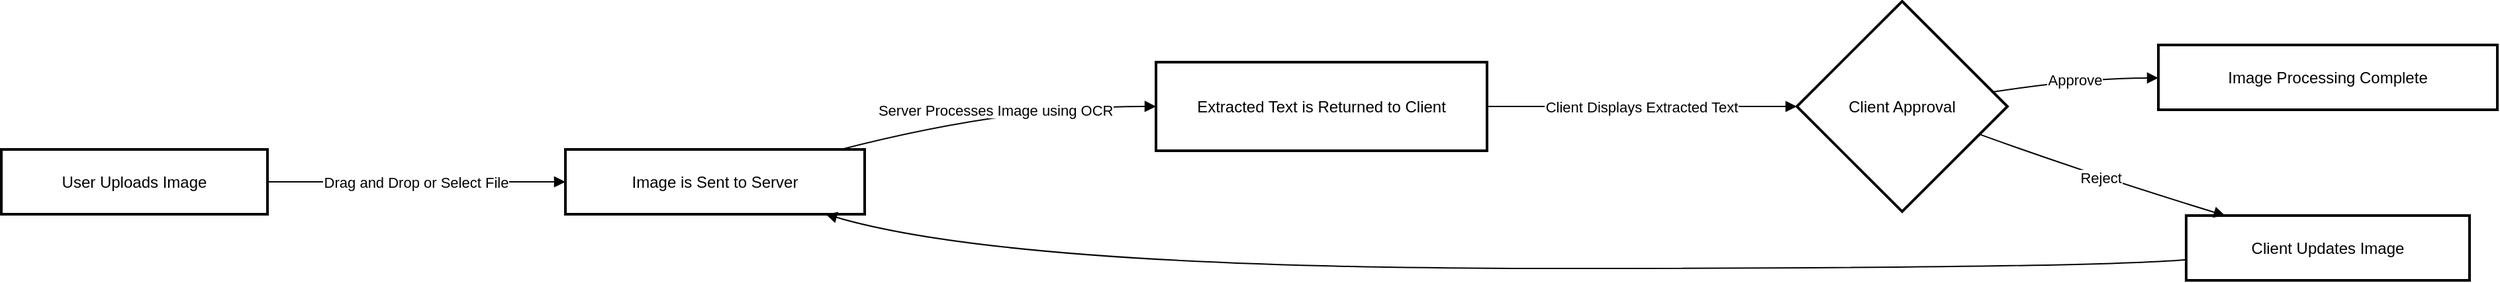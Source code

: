 <mxfile version="24.7.16">
  <diagram name="Page-1" id="Tw8-70QPXltHSjRJw4Im">
    <mxGraphModel>
      <root>
        <mxCell id="0" />
        <mxCell id="1" parent="0" />
        <mxCell id="2" value="User Uploads Image" style="whiteSpace=wrap;strokeWidth=2;" vertex="1" parent="1">
          <mxGeometry x="8" y="120" width="201" height="49" as="geometry" />
        </mxCell>
        <mxCell id="3" value="Image is Sent to Server" style="whiteSpace=wrap;strokeWidth=2;" vertex="1" parent="1">
          <mxGeometry x="434" y="120" width="226" height="49" as="geometry" />
        </mxCell>
        <mxCell id="4" value="Extracted Text is Returned to Client" style="whiteSpace=wrap;strokeWidth=2;" vertex="1" parent="1">
          <mxGeometry x="880" y="54" width="250" height="67" as="geometry" />
        </mxCell>
        <mxCell id="5" value="Client Approval" style="rhombus;strokeWidth=2;whiteSpace=wrap;" vertex="1" parent="1">
          <mxGeometry x="1364" y="8" width="159" height="159" as="geometry" />
        </mxCell>
        <mxCell id="6" value="Image Processing Complete" style="whiteSpace=wrap;strokeWidth=2;" vertex="1" parent="1">
          <mxGeometry x="1637" y="41" width="256" height="49" as="geometry" />
        </mxCell>
        <mxCell id="7" value="Client Updates Image" style="whiteSpace=wrap;strokeWidth=2;" vertex="1" parent="1">
          <mxGeometry x="1658" y="170" width="214" height="49" as="geometry" />
        </mxCell>
        <mxCell id="8" value="Drag and Drop or Select File" style="curved=1;startArrow=none;endArrow=block;exitX=1;exitY=0.5;entryX=0;entryY=0.5;" edge="1" parent="1" source="2" target="3">
          <mxGeometry relative="1" as="geometry">
            <Array as="points" />
          </mxGeometry>
        </mxCell>
        <mxCell id="9" value="Server Processes Image using OCR" style="curved=1;startArrow=none;endArrow=block;exitX=0.92;exitY=0;entryX=0;entryY=0.5;" edge="1" parent="1" source="3" target="4">
          <mxGeometry relative="1" as="geometry">
            <Array as="points">
              <mxPoint x="770" y="87" />
            </Array>
          </mxGeometry>
        </mxCell>
        <mxCell id="10" value="Client Displays Extracted Text" style="curved=1;startArrow=none;endArrow=block;exitX=1;exitY=0.5;entryX=0;entryY=0.5;" edge="1" parent="1" source="4" target="5">
          <mxGeometry relative="1" as="geometry">
            <Array as="points" />
          </mxGeometry>
        </mxCell>
        <mxCell id="11" value="Approve" style="curved=1;startArrow=none;endArrow=block;exitX=1;exitY=0.42;entryX=0;entryY=0.51;" edge="1" parent="1" source="5" target="6">
          <mxGeometry relative="1" as="geometry">
            <Array as="points">
              <mxPoint x="1580" y="66" />
            </Array>
          </mxGeometry>
        </mxCell>
        <mxCell id="12" value="Reject" style="curved=1;startArrow=none;endArrow=block;exitX=1;exitY=0.68;entryX=0.13;entryY=-0.01;" edge="1" parent="1" source="5" target="7">
          <mxGeometry relative="1" as="geometry">
            <Array as="points">
              <mxPoint x="1580" y="137" />
            </Array>
          </mxGeometry>
        </mxCell>
        <mxCell id="13" value="" style="curved=1;startArrow=none;endArrow=block;exitX=0;exitY=0.68;entryX=0.87;entryY=1;" edge="1" parent="1" source="7" target="3">
          <mxGeometry relative="1" as="geometry">
            <Array as="points">
              <mxPoint x="1580" y="210" />
              <mxPoint x="770" y="210" />
            </Array>
          </mxGeometry>
        </mxCell>
      </root>
    </mxGraphModel>
  </diagram>
</mxfile>
